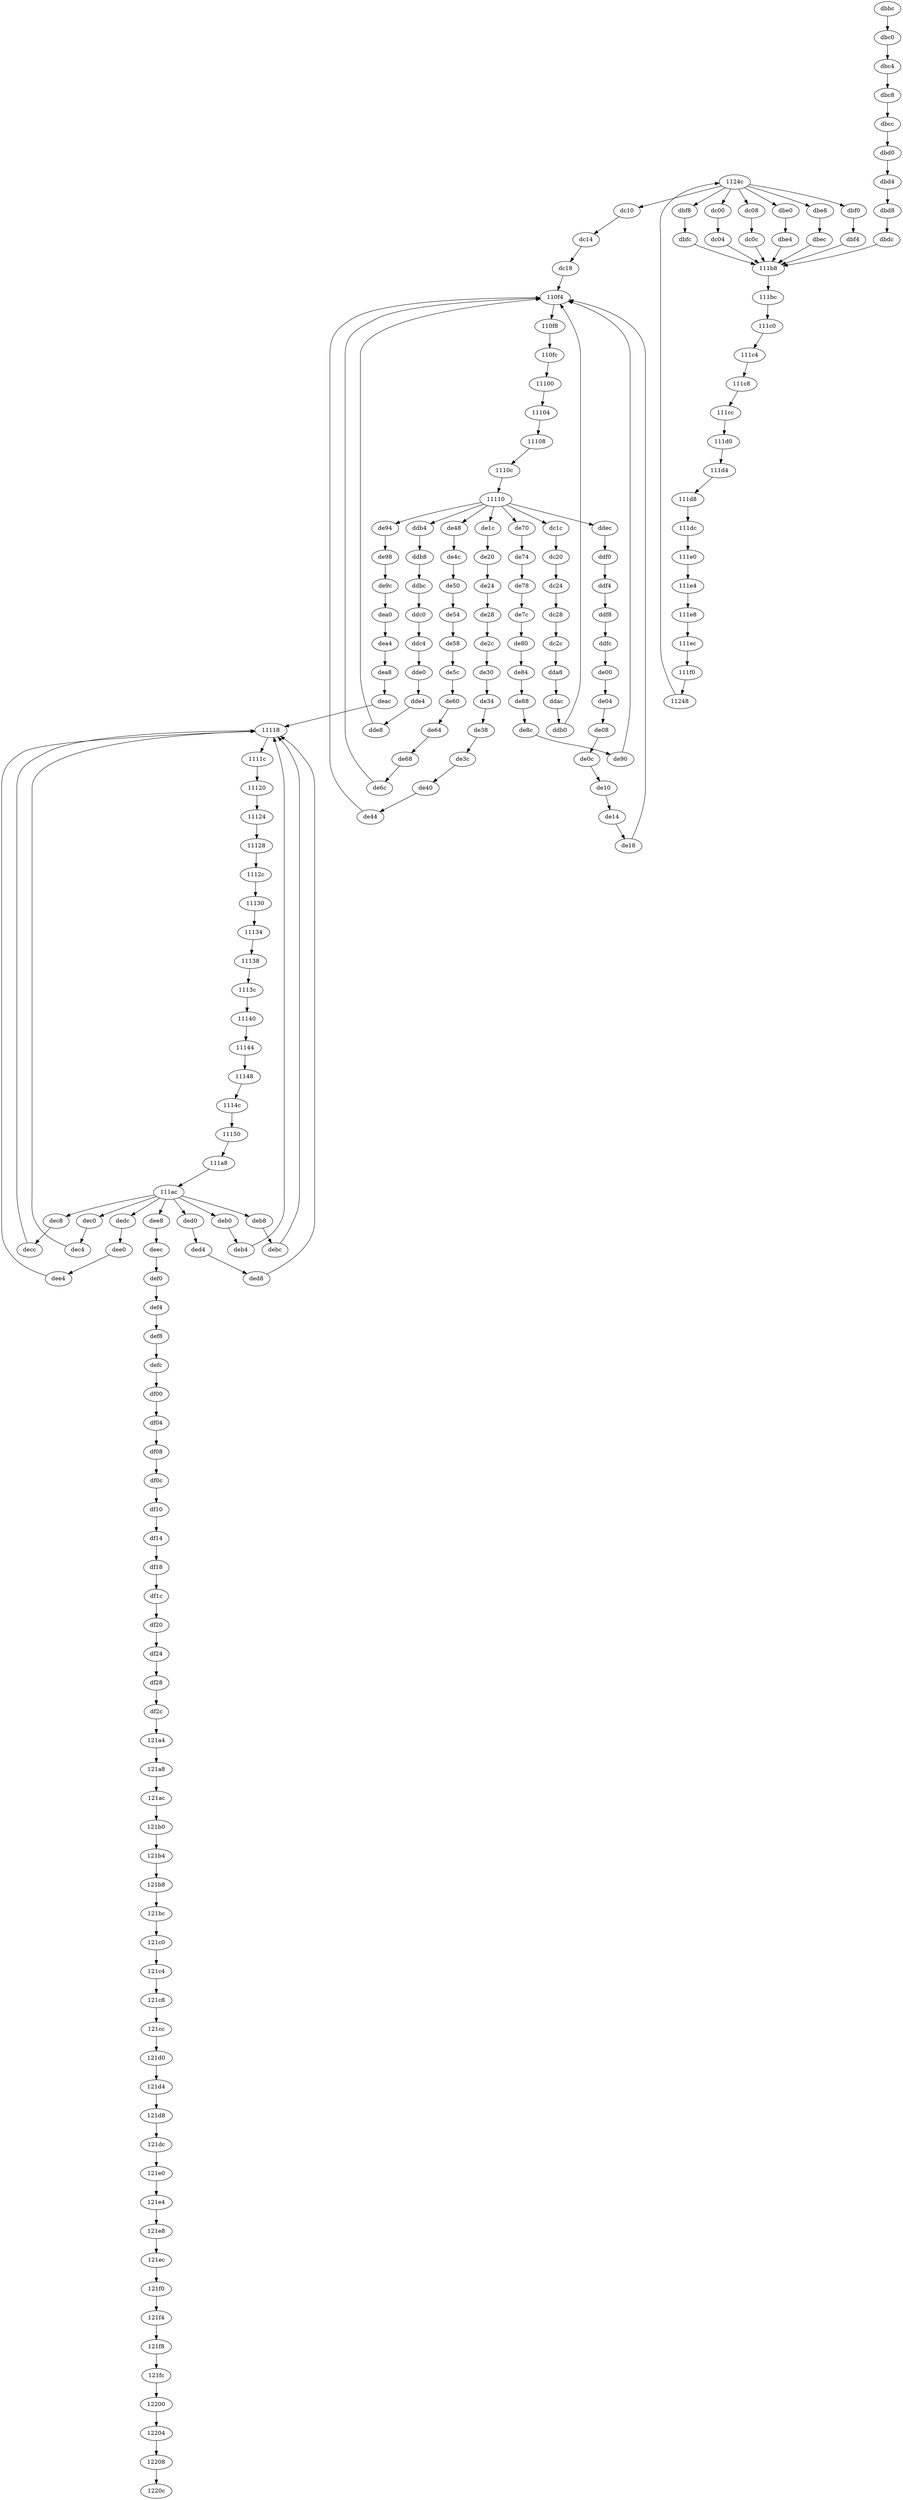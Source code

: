 digraph G {
"110f4" -> "110f8"
"110f8" -> "110fc"
"110fc" -> "11100"
"11100" -> "11104"
"11104" -> "11108"
"11108" -> "1110c"
"1110c" -> "11110"
"11110" -> "dc1c"
"11110" -> "ddb4"
"11110" -> "ddec"
"11110" -> "de1c"
"11110" -> "de48"
"11110" -> "de70"
"11110" -> "de94"
"11118" -> "1111c"
"1111c" -> "11120"
"11120" -> "11124"
"11124" -> "11128"
"11128" -> "1112c"
"1112c" -> "11130"
"11130" -> "11134"
"11134" -> "11138"
"11138" -> "1113c"
"1113c" -> "11140"
"11140" -> "11144"
"11144" -> "11148"
"11148" -> "1114c"
"1114c" -> "11150"
"11150" -> "111a8"
"111a8" -> "111ac"
"111ac" -> "deb0"
"111ac" -> "deb8"
"111ac" -> "dec0"
"111ac" -> "dec8"
"111ac" -> "ded0"
"111ac" -> "dedc"
"111ac" -> "dee8"
"111b8" -> "111bc"
"111bc" -> "111c0"
"111c0" -> "111c4"
"111c4" -> "111c8"
"111c8" -> "111cc"
"111cc" -> "111d0"
"111d0" -> "111d4"
"111d4" -> "111d8"
"111d8" -> "111dc"
"111dc" -> "111e0"
"111e0" -> "111e4"
"111e4" -> "111e8"
"111e8" -> "111ec"
"111ec" -> "111f0"
"111f0" -> "11248"
"11248" -> "1124c"
"1124c" -> "dbe0"
"1124c" -> "dbe8"
"1124c" -> "dbf0"
"1124c" -> "dbf8"
"1124c" -> "dc00"
"1124c" -> "dc08"
"1124c" -> "dc10"
"121a4" -> "121a8"
"121a8" -> "121ac"
"121ac" -> "121b0"
"121b0" -> "121b4"
"121b4" -> "121b8"
"121b8" -> "121bc"
"121bc" -> "121c0"
"121c0" -> "121c4"
"121c4" -> "121c8"
"121c8" -> "121cc"
"121cc" -> "121d0"
"121d0" -> "121d4"
"121d4" -> "121d8"
"121d8" -> "121dc"
"121dc" -> "121e0"
"121e0" -> "121e4"
"121e4" -> "121e8"
"121e8" -> "121ec"
"121ec" -> "121f0"
"121f0" -> "121f4"
"121f4" -> "121f8"
"121f8" -> "121fc"
"121fc" -> "12200"
"12200" -> "12204"
"12204" -> "12208"
"12208" -> "1220c"
"dbbc" -> "dbc0"
"dbc0" -> "dbc4"
"dbc4" -> "dbc8"
"dbc8" -> "dbcc"
"dbcc" -> "dbd0"
"dbd0" -> "dbd4"
"dbd4" -> "dbd8"
"dbd8" -> "dbdc"
"dbdc" -> "111b8"
"dbe0" -> "dbe4"
"dbe4" -> "111b8"
"dbe8" -> "dbec"
"dbec" -> "111b8"
"dbf0" -> "dbf4"
"dbf4" -> "111b8"
"dbf8" -> "dbfc"
"dbfc" -> "111b8"
"dc00" -> "dc04"
"dc04" -> "111b8"
"dc08" -> "dc0c"
"dc0c" -> "111b8"
"dc10" -> "dc14"
"dc14" -> "dc18"
"dc18" -> "110f4"
"dc1c" -> "dc20"
"dc20" -> "dc24"
"dc24" -> "dc28"
"dc28" -> "dc2c"
"dc2c" -> "dda8"
"dda8" -> "ddac"
"ddac" -> "ddb0"
"ddb0" -> "110f4"
"ddb4" -> "ddb8"
"ddb8" -> "ddbc"
"ddbc" -> "ddc0"
"ddc0" -> "ddc4"
"ddc4" -> "dde0"
"dde0" -> "dde4"
"dde4" -> "dde8"
"dde8" -> "110f4"
"ddec" -> "ddf0"
"ddf0" -> "ddf4"
"ddf4" -> "ddf8"
"ddf8" -> "ddfc"
"ddfc" -> "de00"
"de00" -> "de04"
"de04" -> "de08"
"de08" -> "de0c"
"de0c" -> "de10"
"de10" -> "de14"
"de14" -> "de18"
"de18" -> "110f4"
"de1c" -> "de20"
"de20" -> "de24"
"de24" -> "de28"
"de28" -> "de2c"
"de2c" -> "de30"
"de30" -> "de34"
"de34" -> "de38"
"de38" -> "de3c"
"de3c" -> "de40"
"de40" -> "de44"
"de44" -> "110f4"
"de48" -> "de4c"
"de4c" -> "de50"
"de50" -> "de54"
"de54" -> "de58"
"de58" -> "de5c"
"de5c" -> "de60"
"de60" -> "de64"
"de64" -> "de68"
"de68" -> "de6c"
"de6c" -> "110f4"
"de70" -> "de74"
"de74" -> "de78"
"de78" -> "de7c"
"de7c" -> "de80"
"de80" -> "de84"
"de84" -> "de88"
"de88" -> "de8c"
"de8c" -> "de90"
"de90" -> "110f4"
"de94" -> "de98"
"de98" -> "de9c"
"de9c" -> "dea0"
"dea0" -> "dea4"
"dea4" -> "dea8"
"dea8" -> "deac"
"deac" -> "11118"
"deb0" -> "deb4"
"deb4" -> "11118"
"deb8" -> "debc"
"debc" -> "11118"
"dec0" -> "dec4"
"dec4" -> "11118"
"dec8" -> "decc"
"decc" -> "11118"
"ded0" -> "ded4"
"ded4" -> "ded8"
"ded8" -> "11118"
"dedc" -> "dee0"
"dee0" -> "dee4"
"dee4" -> "11118"
"dee8" -> "deec"
"deec" -> "def0"
"def0" -> "def4"
"def4" -> "def8"
"def8" -> "defc"
"defc" -> "df00"
"df00" -> "df04"
"df04" -> "df08"
"df08" -> "df0c"
"df0c" -> "df10"
"df10" -> "df14"
"df14" -> "df18"
"df18" -> "df1c"
"df1c" -> "df20"
"df20" -> "df24"
"df24" -> "df28"
"df28" -> "df2c"
"df2c" -> "121a4"
}